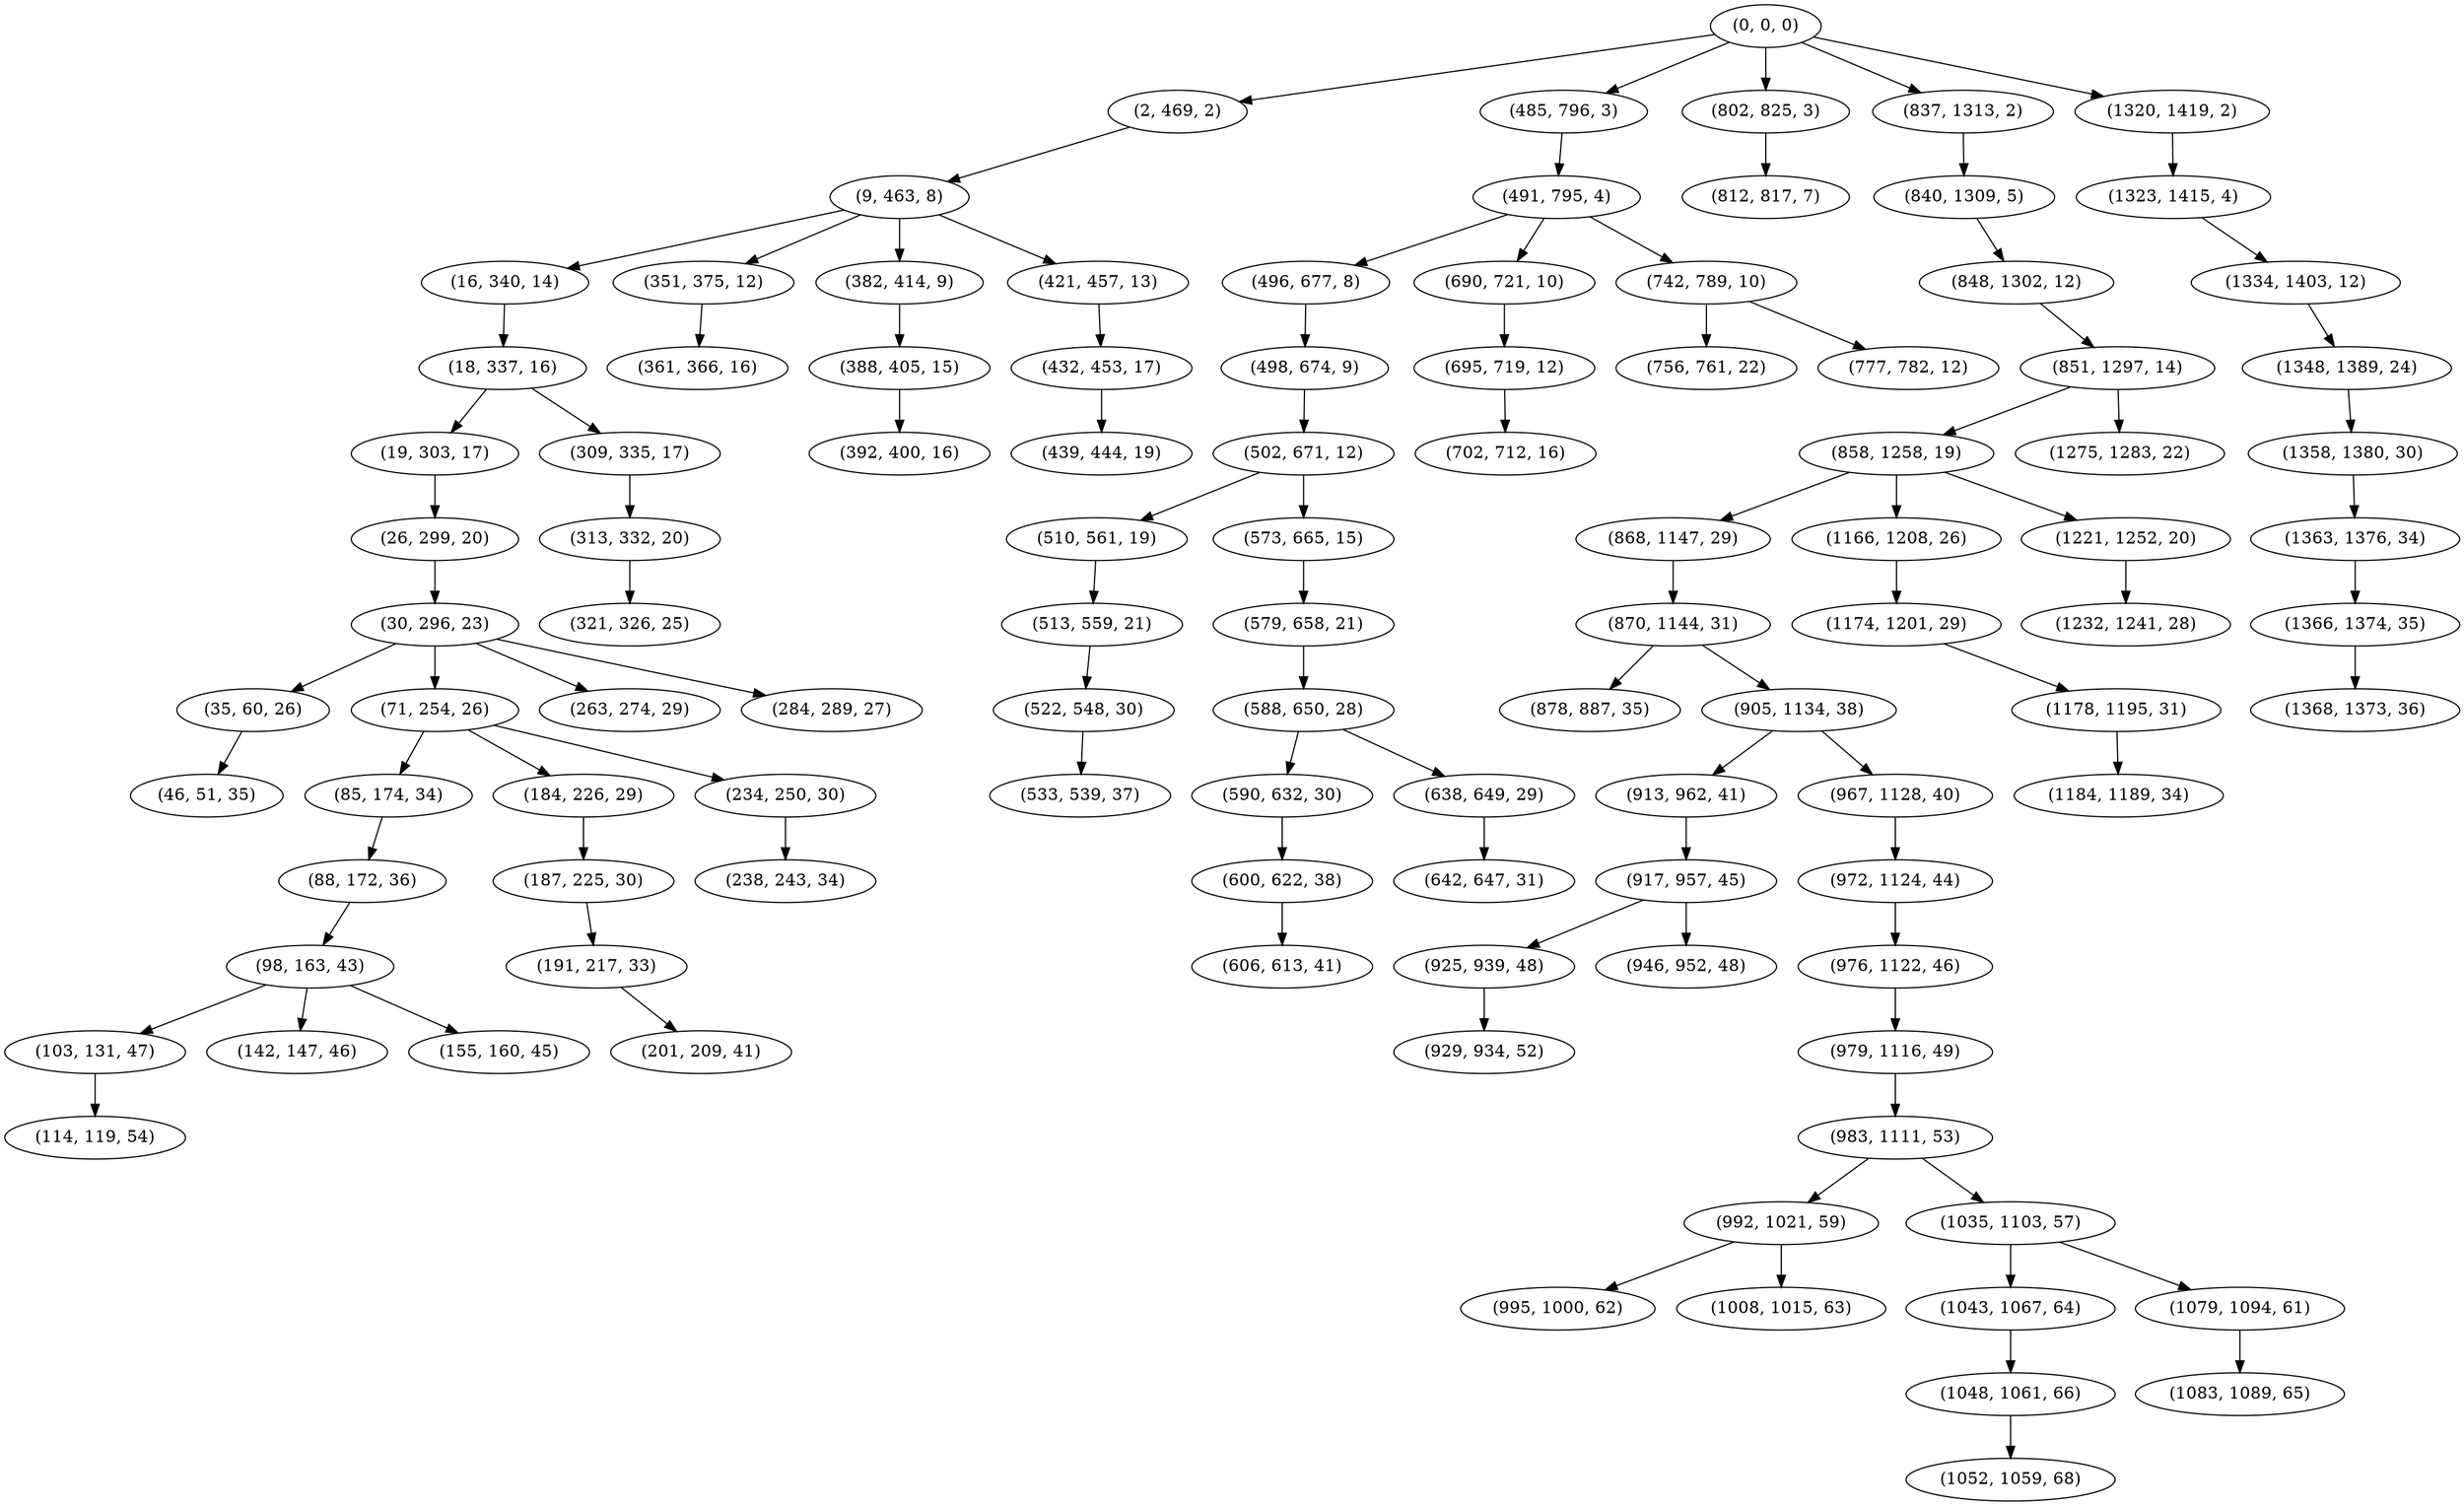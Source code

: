 digraph tree {
    "(0, 0, 0)";
    "(2, 469, 2)";
    "(9, 463, 8)";
    "(16, 340, 14)";
    "(18, 337, 16)";
    "(19, 303, 17)";
    "(26, 299, 20)";
    "(30, 296, 23)";
    "(35, 60, 26)";
    "(46, 51, 35)";
    "(71, 254, 26)";
    "(85, 174, 34)";
    "(88, 172, 36)";
    "(98, 163, 43)";
    "(103, 131, 47)";
    "(114, 119, 54)";
    "(142, 147, 46)";
    "(155, 160, 45)";
    "(184, 226, 29)";
    "(187, 225, 30)";
    "(191, 217, 33)";
    "(201, 209, 41)";
    "(234, 250, 30)";
    "(238, 243, 34)";
    "(263, 274, 29)";
    "(284, 289, 27)";
    "(309, 335, 17)";
    "(313, 332, 20)";
    "(321, 326, 25)";
    "(351, 375, 12)";
    "(361, 366, 16)";
    "(382, 414, 9)";
    "(388, 405, 15)";
    "(392, 400, 16)";
    "(421, 457, 13)";
    "(432, 453, 17)";
    "(439, 444, 19)";
    "(485, 796, 3)";
    "(491, 795, 4)";
    "(496, 677, 8)";
    "(498, 674, 9)";
    "(502, 671, 12)";
    "(510, 561, 19)";
    "(513, 559, 21)";
    "(522, 548, 30)";
    "(533, 539, 37)";
    "(573, 665, 15)";
    "(579, 658, 21)";
    "(588, 650, 28)";
    "(590, 632, 30)";
    "(600, 622, 38)";
    "(606, 613, 41)";
    "(638, 649, 29)";
    "(642, 647, 31)";
    "(690, 721, 10)";
    "(695, 719, 12)";
    "(702, 712, 16)";
    "(742, 789, 10)";
    "(756, 761, 22)";
    "(777, 782, 12)";
    "(802, 825, 3)";
    "(812, 817, 7)";
    "(837, 1313, 2)";
    "(840, 1309, 5)";
    "(848, 1302, 12)";
    "(851, 1297, 14)";
    "(858, 1258, 19)";
    "(868, 1147, 29)";
    "(870, 1144, 31)";
    "(878, 887, 35)";
    "(905, 1134, 38)";
    "(913, 962, 41)";
    "(917, 957, 45)";
    "(925, 939, 48)";
    "(929, 934, 52)";
    "(946, 952, 48)";
    "(967, 1128, 40)";
    "(972, 1124, 44)";
    "(976, 1122, 46)";
    "(979, 1116, 49)";
    "(983, 1111, 53)";
    "(992, 1021, 59)";
    "(995, 1000, 62)";
    "(1008, 1015, 63)";
    "(1035, 1103, 57)";
    "(1043, 1067, 64)";
    "(1048, 1061, 66)";
    "(1052, 1059, 68)";
    "(1079, 1094, 61)";
    "(1083, 1089, 65)";
    "(1166, 1208, 26)";
    "(1174, 1201, 29)";
    "(1178, 1195, 31)";
    "(1184, 1189, 34)";
    "(1221, 1252, 20)";
    "(1232, 1241, 28)";
    "(1275, 1283, 22)";
    "(1320, 1419, 2)";
    "(1323, 1415, 4)";
    "(1334, 1403, 12)";
    "(1348, 1389, 24)";
    "(1358, 1380, 30)";
    "(1363, 1376, 34)";
    "(1366, 1374, 35)";
    "(1368, 1373, 36)";
    "(0, 0, 0)" -> "(2, 469, 2)";
    "(0, 0, 0)" -> "(485, 796, 3)";
    "(0, 0, 0)" -> "(802, 825, 3)";
    "(0, 0, 0)" -> "(837, 1313, 2)";
    "(0, 0, 0)" -> "(1320, 1419, 2)";
    "(2, 469, 2)" -> "(9, 463, 8)";
    "(9, 463, 8)" -> "(16, 340, 14)";
    "(9, 463, 8)" -> "(351, 375, 12)";
    "(9, 463, 8)" -> "(382, 414, 9)";
    "(9, 463, 8)" -> "(421, 457, 13)";
    "(16, 340, 14)" -> "(18, 337, 16)";
    "(18, 337, 16)" -> "(19, 303, 17)";
    "(18, 337, 16)" -> "(309, 335, 17)";
    "(19, 303, 17)" -> "(26, 299, 20)";
    "(26, 299, 20)" -> "(30, 296, 23)";
    "(30, 296, 23)" -> "(35, 60, 26)";
    "(30, 296, 23)" -> "(71, 254, 26)";
    "(30, 296, 23)" -> "(263, 274, 29)";
    "(30, 296, 23)" -> "(284, 289, 27)";
    "(35, 60, 26)" -> "(46, 51, 35)";
    "(71, 254, 26)" -> "(85, 174, 34)";
    "(71, 254, 26)" -> "(184, 226, 29)";
    "(71, 254, 26)" -> "(234, 250, 30)";
    "(85, 174, 34)" -> "(88, 172, 36)";
    "(88, 172, 36)" -> "(98, 163, 43)";
    "(98, 163, 43)" -> "(103, 131, 47)";
    "(98, 163, 43)" -> "(142, 147, 46)";
    "(98, 163, 43)" -> "(155, 160, 45)";
    "(103, 131, 47)" -> "(114, 119, 54)";
    "(184, 226, 29)" -> "(187, 225, 30)";
    "(187, 225, 30)" -> "(191, 217, 33)";
    "(191, 217, 33)" -> "(201, 209, 41)";
    "(234, 250, 30)" -> "(238, 243, 34)";
    "(309, 335, 17)" -> "(313, 332, 20)";
    "(313, 332, 20)" -> "(321, 326, 25)";
    "(351, 375, 12)" -> "(361, 366, 16)";
    "(382, 414, 9)" -> "(388, 405, 15)";
    "(388, 405, 15)" -> "(392, 400, 16)";
    "(421, 457, 13)" -> "(432, 453, 17)";
    "(432, 453, 17)" -> "(439, 444, 19)";
    "(485, 796, 3)" -> "(491, 795, 4)";
    "(491, 795, 4)" -> "(496, 677, 8)";
    "(491, 795, 4)" -> "(690, 721, 10)";
    "(491, 795, 4)" -> "(742, 789, 10)";
    "(496, 677, 8)" -> "(498, 674, 9)";
    "(498, 674, 9)" -> "(502, 671, 12)";
    "(502, 671, 12)" -> "(510, 561, 19)";
    "(502, 671, 12)" -> "(573, 665, 15)";
    "(510, 561, 19)" -> "(513, 559, 21)";
    "(513, 559, 21)" -> "(522, 548, 30)";
    "(522, 548, 30)" -> "(533, 539, 37)";
    "(573, 665, 15)" -> "(579, 658, 21)";
    "(579, 658, 21)" -> "(588, 650, 28)";
    "(588, 650, 28)" -> "(590, 632, 30)";
    "(588, 650, 28)" -> "(638, 649, 29)";
    "(590, 632, 30)" -> "(600, 622, 38)";
    "(600, 622, 38)" -> "(606, 613, 41)";
    "(638, 649, 29)" -> "(642, 647, 31)";
    "(690, 721, 10)" -> "(695, 719, 12)";
    "(695, 719, 12)" -> "(702, 712, 16)";
    "(742, 789, 10)" -> "(756, 761, 22)";
    "(742, 789, 10)" -> "(777, 782, 12)";
    "(802, 825, 3)" -> "(812, 817, 7)";
    "(837, 1313, 2)" -> "(840, 1309, 5)";
    "(840, 1309, 5)" -> "(848, 1302, 12)";
    "(848, 1302, 12)" -> "(851, 1297, 14)";
    "(851, 1297, 14)" -> "(858, 1258, 19)";
    "(851, 1297, 14)" -> "(1275, 1283, 22)";
    "(858, 1258, 19)" -> "(868, 1147, 29)";
    "(858, 1258, 19)" -> "(1166, 1208, 26)";
    "(858, 1258, 19)" -> "(1221, 1252, 20)";
    "(868, 1147, 29)" -> "(870, 1144, 31)";
    "(870, 1144, 31)" -> "(878, 887, 35)";
    "(870, 1144, 31)" -> "(905, 1134, 38)";
    "(905, 1134, 38)" -> "(913, 962, 41)";
    "(905, 1134, 38)" -> "(967, 1128, 40)";
    "(913, 962, 41)" -> "(917, 957, 45)";
    "(917, 957, 45)" -> "(925, 939, 48)";
    "(917, 957, 45)" -> "(946, 952, 48)";
    "(925, 939, 48)" -> "(929, 934, 52)";
    "(967, 1128, 40)" -> "(972, 1124, 44)";
    "(972, 1124, 44)" -> "(976, 1122, 46)";
    "(976, 1122, 46)" -> "(979, 1116, 49)";
    "(979, 1116, 49)" -> "(983, 1111, 53)";
    "(983, 1111, 53)" -> "(992, 1021, 59)";
    "(983, 1111, 53)" -> "(1035, 1103, 57)";
    "(992, 1021, 59)" -> "(995, 1000, 62)";
    "(992, 1021, 59)" -> "(1008, 1015, 63)";
    "(1035, 1103, 57)" -> "(1043, 1067, 64)";
    "(1035, 1103, 57)" -> "(1079, 1094, 61)";
    "(1043, 1067, 64)" -> "(1048, 1061, 66)";
    "(1048, 1061, 66)" -> "(1052, 1059, 68)";
    "(1079, 1094, 61)" -> "(1083, 1089, 65)";
    "(1166, 1208, 26)" -> "(1174, 1201, 29)";
    "(1174, 1201, 29)" -> "(1178, 1195, 31)";
    "(1178, 1195, 31)" -> "(1184, 1189, 34)";
    "(1221, 1252, 20)" -> "(1232, 1241, 28)";
    "(1320, 1419, 2)" -> "(1323, 1415, 4)";
    "(1323, 1415, 4)" -> "(1334, 1403, 12)";
    "(1334, 1403, 12)" -> "(1348, 1389, 24)";
    "(1348, 1389, 24)" -> "(1358, 1380, 30)";
    "(1358, 1380, 30)" -> "(1363, 1376, 34)";
    "(1363, 1376, 34)" -> "(1366, 1374, 35)";
    "(1366, 1374, 35)" -> "(1368, 1373, 36)";
}
